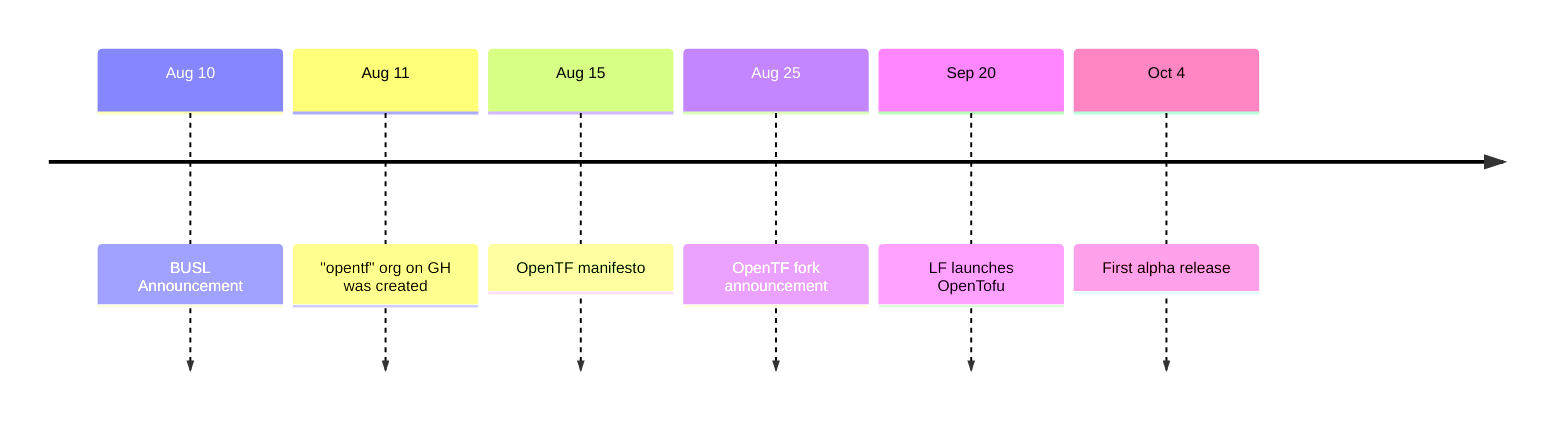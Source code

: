 timeline
    Aug 10: BUSL Announcement
    Aug 11: "opentf" org on GH was created
    Aug 15: OpenTF manifesto
    Aug 25: OpenTF fork announcement
    Sep 20: LF launches OpenTofu
    Oct 4: First alpha release